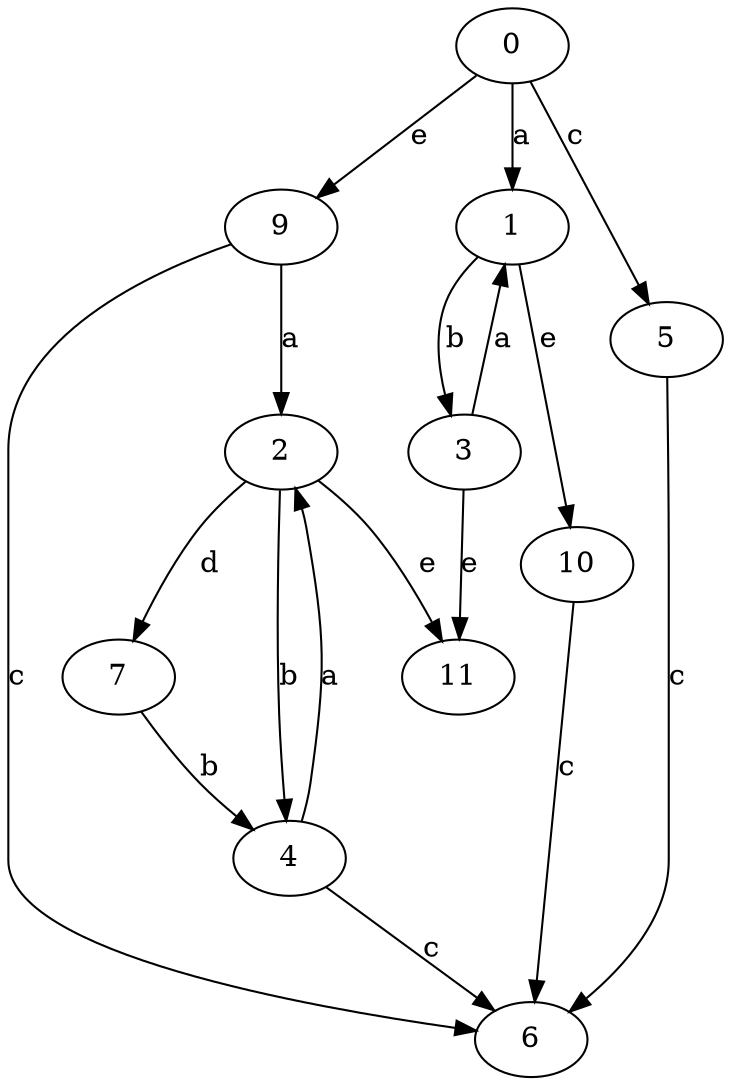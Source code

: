 strict digraph  {
0;
1;
2;
3;
4;
5;
6;
7;
9;
10;
11;
0 -> 1  [label=a];
0 -> 5  [label=c];
0 -> 9  [label=e];
1 -> 3  [label=b];
1 -> 10  [label=e];
2 -> 4  [label=b];
2 -> 7  [label=d];
2 -> 11  [label=e];
3 -> 1  [label=a];
3 -> 11  [label=e];
4 -> 2  [label=a];
4 -> 6  [label=c];
5 -> 6  [label=c];
7 -> 4  [label=b];
9 -> 2  [label=a];
9 -> 6  [label=c];
10 -> 6  [label=c];
}
